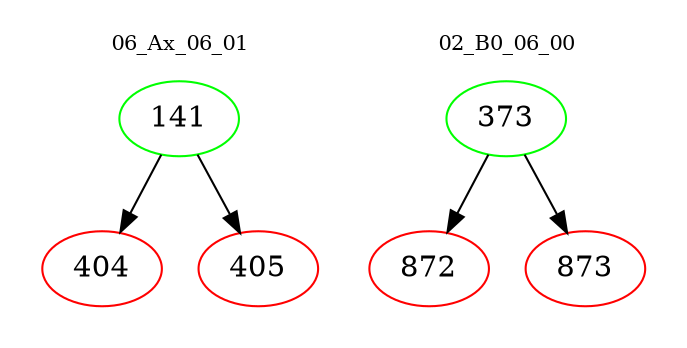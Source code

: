 digraph{
subgraph cluster_0 {
color = white
label = "06_Ax_06_01";
fontsize=10;
T0_141 [label="141", color="green"]
T0_141 -> T0_404 [color="black"]
T0_404 [label="404", color="red"]
T0_141 -> T0_405 [color="black"]
T0_405 [label="405", color="red"]
}
subgraph cluster_1 {
color = white
label = "02_B0_06_00";
fontsize=10;
T1_373 [label="373", color="green"]
T1_373 -> T1_872 [color="black"]
T1_872 [label="872", color="red"]
T1_373 -> T1_873 [color="black"]
T1_873 [label="873", color="red"]
}
}

